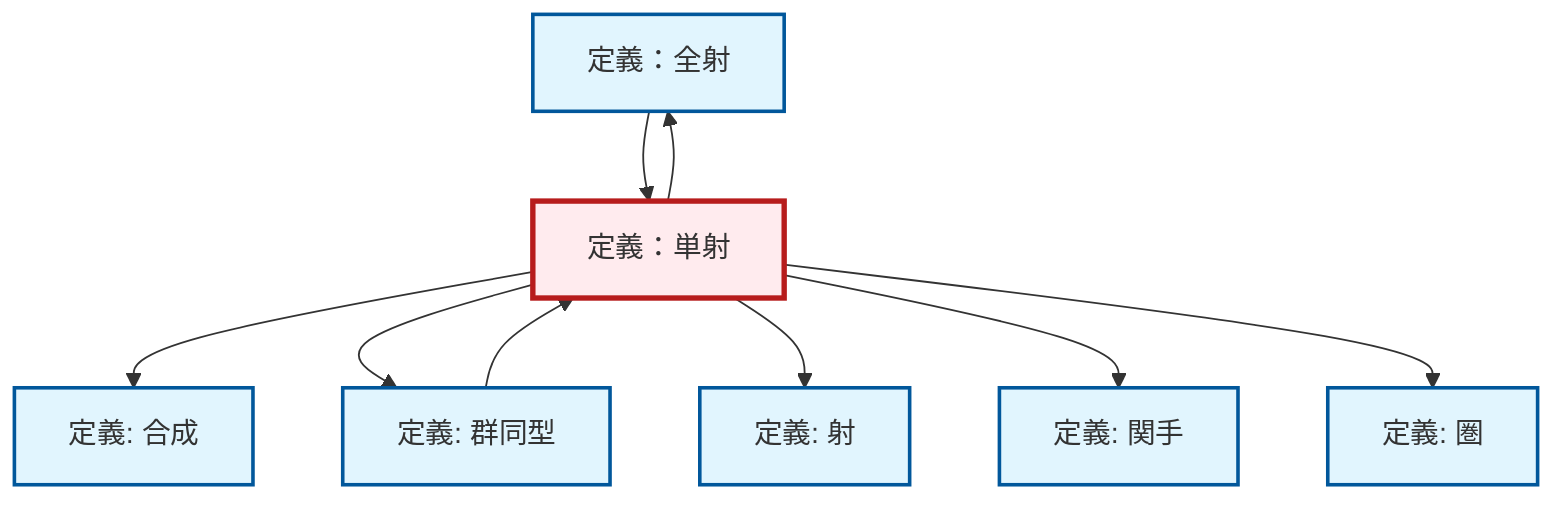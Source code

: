 graph TD
    classDef definition fill:#e1f5fe,stroke:#01579b,stroke-width:2px
    classDef theorem fill:#f3e5f5,stroke:#4a148c,stroke-width:2px
    classDef axiom fill:#fff3e0,stroke:#e65100,stroke-width:2px
    classDef example fill:#e8f5e9,stroke:#1b5e20,stroke-width:2px
    classDef current fill:#ffebee,stroke:#b71c1c,stroke-width:3px
    def-functor["定義: 関手"]:::definition
    def-composition["定義: 合成"]:::definition
    def-category["定義: 圏"]:::definition
    def-epimorphism["定義：全射"]:::definition
    def-isomorphism["定義: 群同型"]:::definition
    def-morphism["定義: 射"]:::definition
    def-monomorphism["定義：単射"]:::definition
    def-monomorphism --> def-composition
    def-monomorphism --> def-isomorphism
    def-monomorphism --> def-morphism
    def-monomorphism --> def-epimorphism
    def-monomorphism --> def-functor
    def-epimorphism --> def-monomorphism
    def-monomorphism --> def-category
    def-isomorphism --> def-monomorphism
    class def-monomorphism current